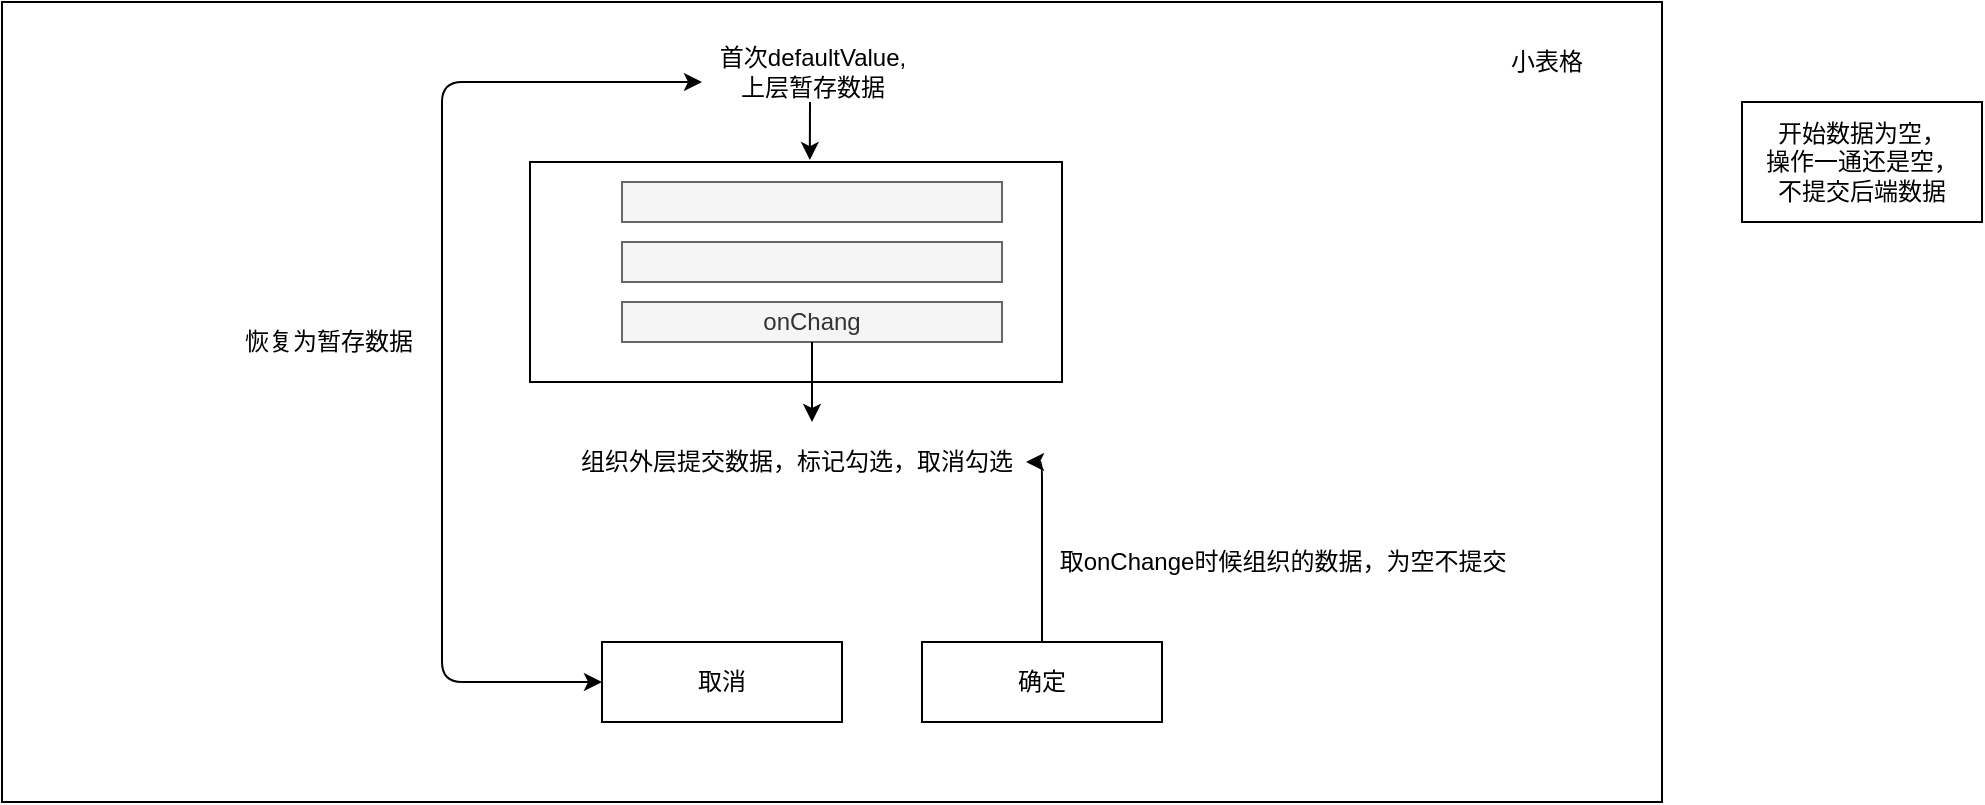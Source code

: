 <mxfile version="14.6.5" type="github">
  <diagram id="aLa3FHg2r4vYx-vsww85" name="Page-1">
    <mxGraphModel dx="1426" dy="794" grid="1" gridSize="10" guides="1" tooltips="1" connect="1" arrows="1" fold="1" page="1" pageScale="1" pageWidth="827" pageHeight="1169" math="0" shadow="0">
      <root>
        <mxCell id="0" />
        <mxCell id="1" parent="0" />
        <mxCell id="L-b4eYi8AkZmki4z9Wjc-21" value="" style="rounded=0;whiteSpace=wrap;html=1;" parent="1" vertex="1">
          <mxGeometry x="30" y="140" width="830" height="400" as="geometry" />
        </mxCell>
        <mxCell id="L-b4eYi8AkZmki4z9Wjc-11" value="" style="rounded=0;whiteSpace=wrap;html=1;" parent="1" vertex="1">
          <mxGeometry x="294" y="220" width="266" height="110" as="geometry" />
        </mxCell>
        <mxCell id="L-b4eYi8AkZmki4z9Wjc-12" value="" style="rounded=0;whiteSpace=wrap;html=1;fillColor=#f5f5f5;strokeColor=#666666;fontColor=#333333;" parent="1" vertex="1">
          <mxGeometry x="340" y="230" width="190" height="20" as="geometry" />
        </mxCell>
        <mxCell id="L-b4eYi8AkZmki4z9Wjc-13" value="" style="rounded=0;whiteSpace=wrap;html=1;fillColor=#f5f5f5;strokeColor=#666666;fontColor=#333333;" parent="1" vertex="1">
          <mxGeometry x="340" y="260" width="190" height="20" as="geometry" />
        </mxCell>
        <mxCell id="L-b4eYi8AkZmki4z9Wjc-14" value="onChang" style="rounded=0;whiteSpace=wrap;html=1;fillColor=#f5f5f5;strokeColor=#666666;fontColor=#333333;" parent="1" vertex="1">
          <mxGeometry x="340" y="290" width="190" height="20" as="geometry" />
        </mxCell>
        <mxCell id="L-b4eYi8AkZmki4z9Wjc-18" value="" style="endArrow=classic;html=1;entryX=0.526;entryY=-0.027;entryDx=0;entryDy=0;entryPerimeter=0;" parent="1" edge="1">
          <mxGeometry width="50" height="50" relative="1" as="geometry">
            <mxPoint x="434" y="190" as="sourcePoint" />
            <mxPoint x="433.916" y="219.03" as="targetPoint" />
          </mxGeometry>
        </mxCell>
        <mxCell id="L-b4eYi8AkZmki4z9Wjc-19" value="首次defaultValue,&lt;br&gt;上层暂存数据&lt;br&gt;" style="text;html=1;align=center;verticalAlign=middle;resizable=0;points=[];autosize=1;strokeColor=none;" parent="1" vertex="1">
          <mxGeometry x="380" y="160" width="110" height="30" as="geometry" />
        </mxCell>
        <mxCell id="L-b4eYi8AkZmki4z9Wjc-20" value="" style="endArrow=classic;html=1;exitX=0.5;exitY=1;exitDx=0;exitDy=0;" parent="1" source="L-b4eYi8AkZmki4z9Wjc-14" edge="1">
          <mxGeometry width="50" height="50" relative="1" as="geometry">
            <mxPoint x="420" y="430" as="sourcePoint" />
            <mxPoint x="435" y="350" as="targetPoint" />
          </mxGeometry>
        </mxCell>
        <mxCell id="L-b4eYi8AkZmki4z9Wjc-22" value="组织外层提交数据，标记勾选，取消勾选" style="text;html=1;align=center;verticalAlign=middle;resizable=0;points=[];autosize=1;strokeColor=none;" parent="1" vertex="1">
          <mxGeometry x="312" y="360" width="230" height="20" as="geometry" />
        </mxCell>
        <mxCell id="L-b4eYi8AkZmki4z9Wjc-23" value="确定" style="rounded=0;whiteSpace=wrap;html=1;" parent="1" vertex="1">
          <mxGeometry x="490" y="460" width="120" height="40" as="geometry" />
        </mxCell>
        <mxCell id="L-b4eYi8AkZmki4z9Wjc-24" value="取消" style="rounded=0;whiteSpace=wrap;html=1;" parent="1" vertex="1">
          <mxGeometry x="330" y="460" width="120" height="40" as="geometry" />
        </mxCell>
        <mxCell id="L-b4eYi8AkZmki4z9Wjc-27" value="" style="endArrow=classic;startArrow=classic;html=1;entryX=0;entryY=0.5;entryDx=0;entryDy=0;" parent="1" target="L-b4eYi8AkZmki4z9Wjc-24" edge="1">
          <mxGeometry width="50" height="50" relative="1" as="geometry">
            <mxPoint x="380" y="180" as="sourcePoint" />
            <mxPoint x="270" y="455" as="targetPoint" />
            <Array as="points">
              <mxPoint x="250" y="180" />
              <mxPoint x="250" y="480" />
            </Array>
          </mxGeometry>
        </mxCell>
        <mxCell id="L-b4eYi8AkZmki4z9Wjc-28" value="恢复为暂存数据" style="text;html=1;align=center;verticalAlign=middle;resizable=0;points=[];autosize=1;strokeColor=none;" parent="1" vertex="1">
          <mxGeometry x="143" y="300" width="100" height="20" as="geometry" />
        </mxCell>
        <mxCell id="L-b4eYi8AkZmki4z9Wjc-29" value="" style="endArrow=classic;html=1;exitX=0.5;exitY=0;exitDx=0;exitDy=0;" parent="1" source="L-b4eYi8AkZmki4z9Wjc-23" target="L-b4eYi8AkZmki4z9Wjc-22" edge="1">
          <mxGeometry width="50" height="50" relative="1" as="geometry">
            <mxPoint x="420" y="420" as="sourcePoint" />
            <mxPoint x="470" y="370" as="targetPoint" />
            <Array as="points">
              <mxPoint x="550" y="370" />
            </Array>
          </mxGeometry>
        </mxCell>
        <mxCell id="L-b4eYi8AkZmki4z9Wjc-30" value="取onChange时候组织的数据，为空不提交" style="text;html=1;align=center;verticalAlign=middle;resizable=0;points=[];autosize=1;strokeColor=none;" parent="1" vertex="1">
          <mxGeometry x="550" y="410" width="240" height="20" as="geometry" />
        </mxCell>
        <mxCell id="XcSG3mJqiO2_OLah6neF-1" value="开始数据为空，&lt;br&gt;操作一通还是空，&lt;br&gt;不提交后端数据" style="rounded=0;whiteSpace=wrap;html=1;" vertex="1" parent="1">
          <mxGeometry x="900" y="190" width="120" height="60" as="geometry" />
        </mxCell>
        <mxCell id="XcSG3mJqiO2_OLah6neF-2" value="小表格" style="text;html=1;align=center;verticalAlign=middle;resizable=0;points=[];autosize=1;strokeColor=none;" vertex="1" parent="1">
          <mxGeometry x="777" y="160" width="50" height="20" as="geometry" />
        </mxCell>
      </root>
    </mxGraphModel>
  </diagram>
</mxfile>
